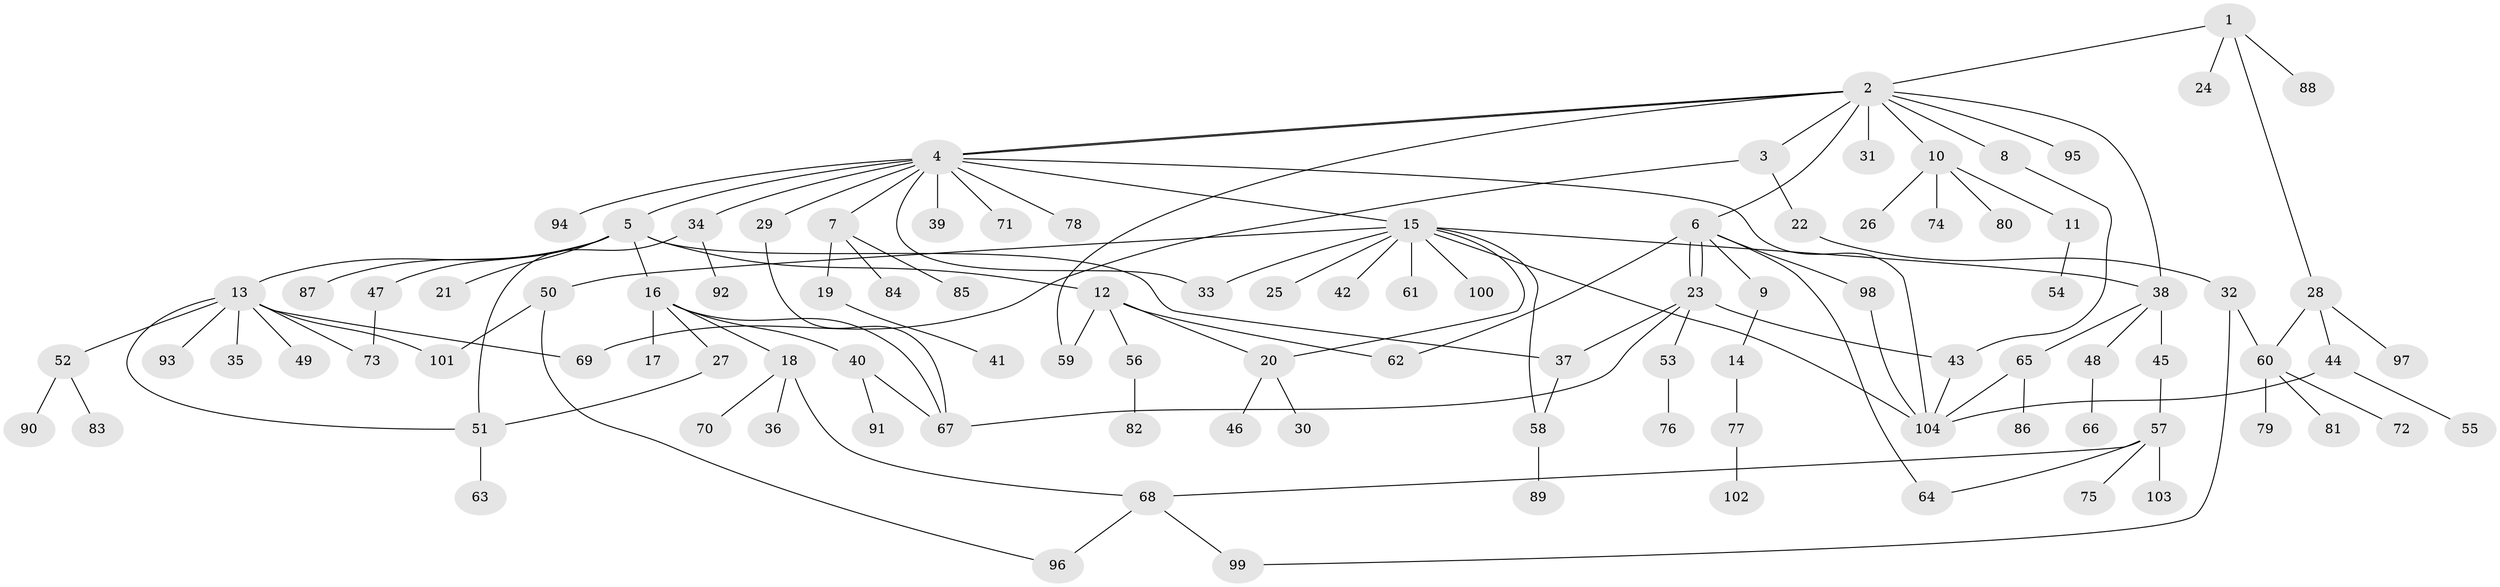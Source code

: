 // Generated by graph-tools (version 1.1) at 2025/11/02/27/25 16:11:13]
// undirected, 104 vertices, 131 edges
graph export_dot {
graph [start="1"]
  node [color=gray90,style=filled];
  1;
  2;
  3;
  4;
  5;
  6;
  7;
  8;
  9;
  10;
  11;
  12;
  13;
  14;
  15;
  16;
  17;
  18;
  19;
  20;
  21;
  22;
  23;
  24;
  25;
  26;
  27;
  28;
  29;
  30;
  31;
  32;
  33;
  34;
  35;
  36;
  37;
  38;
  39;
  40;
  41;
  42;
  43;
  44;
  45;
  46;
  47;
  48;
  49;
  50;
  51;
  52;
  53;
  54;
  55;
  56;
  57;
  58;
  59;
  60;
  61;
  62;
  63;
  64;
  65;
  66;
  67;
  68;
  69;
  70;
  71;
  72;
  73;
  74;
  75;
  76;
  77;
  78;
  79;
  80;
  81;
  82;
  83;
  84;
  85;
  86;
  87;
  88;
  89;
  90;
  91;
  92;
  93;
  94;
  95;
  96;
  97;
  98;
  99;
  100;
  101;
  102;
  103;
  104;
  1 -- 2;
  1 -- 24;
  1 -- 28;
  1 -- 88;
  2 -- 3;
  2 -- 4;
  2 -- 4;
  2 -- 6;
  2 -- 8;
  2 -- 10;
  2 -- 31;
  2 -- 38;
  2 -- 59;
  2 -- 95;
  3 -- 22;
  3 -- 69;
  4 -- 5;
  4 -- 7;
  4 -- 15;
  4 -- 29;
  4 -- 33;
  4 -- 34;
  4 -- 39;
  4 -- 71;
  4 -- 78;
  4 -- 94;
  4 -- 104;
  5 -- 12;
  5 -- 13;
  5 -- 16;
  5 -- 21;
  5 -- 37;
  5 -- 47;
  5 -- 87;
  6 -- 9;
  6 -- 23;
  6 -- 23;
  6 -- 62;
  6 -- 64;
  6 -- 98;
  7 -- 19;
  7 -- 84;
  7 -- 85;
  8 -- 43;
  9 -- 14;
  10 -- 11;
  10 -- 26;
  10 -- 74;
  10 -- 80;
  11 -- 54;
  12 -- 20;
  12 -- 56;
  12 -- 59;
  12 -- 62;
  13 -- 35;
  13 -- 49;
  13 -- 51;
  13 -- 52;
  13 -- 69;
  13 -- 73;
  13 -- 93;
  13 -- 101;
  14 -- 77;
  15 -- 20;
  15 -- 25;
  15 -- 33;
  15 -- 38;
  15 -- 42;
  15 -- 50;
  15 -- 58;
  15 -- 61;
  15 -- 100;
  15 -- 104;
  16 -- 17;
  16 -- 18;
  16 -- 27;
  16 -- 40;
  16 -- 67;
  18 -- 36;
  18 -- 68;
  18 -- 70;
  19 -- 41;
  20 -- 30;
  20 -- 46;
  22 -- 32;
  23 -- 37;
  23 -- 43;
  23 -- 53;
  23 -- 67;
  27 -- 51;
  28 -- 44;
  28 -- 60;
  28 -- 97;
  29 -- 67;
  32 -- 60;
  32 -- 99;
  34 -- 51;
  34 -- 92;
  37 -- 58;
  38 -- 45;
  38 -- 48;
  38 -- 65;
  40 -- 67;
  40 -- 91;
  43 -- 104;
  44 -- 55;
  44 -- 104;
  45 -- 57;
  47 -- 73;
  48 -- 66;
  50 -- 96;
  50 -- 101;
  51 -- 63;
  52 -- 83;
  52 -- 90;
  53 -- 76;
  56 -- 82;
  57 -- 64;
  57 -- 68;
  57 -- 75;
  57 -- 103;
  58 -- 89;
  60 -- 72;
  60 -- 79;
  60 -- 81;
  65 -- 86;
  65 -- 104;
  68 -- 96;
  68 -- 99;
  77 -- 102;
  98 -- 104;
}
